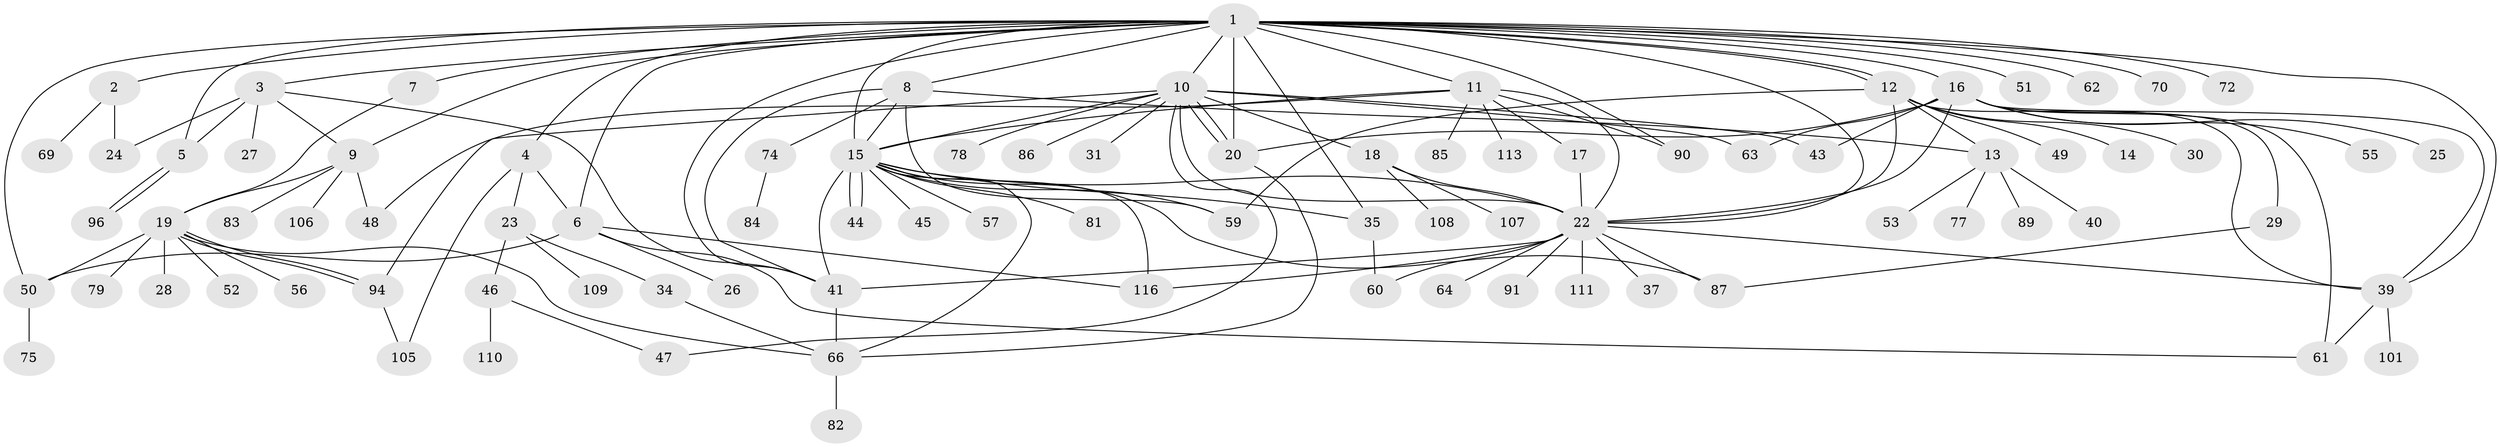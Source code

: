 // original degree distribution, {27: 0.008620689655172414, 3: 0.12931034482758622, 5: 0.04310344827586207, 4: 0.07758620689655173, 6: 0.04310344827586207, 2: 0.22413793103448276, 15: 0.008620689655172414, 8: 0.02586206896551724, 10: 0.008620689655172414, 1: 0.41379310344827586, 17: 0.017241379310344827}
// Generated by graph-tools (version 1.1) at 2025/41/03/06/25 10:41:50]
// undirected, 87 vertices, 139 edges
graph export_dot {
graph [start="1"]
  node [color=gray90,style=filled];
  1 [super="+42"];
  2;
  3 [super="+100"];
  4;
  5;
  6 [super="+71"];
  7;
  8 [super="+21"];
  9 [super="+97"];
  10 [super="+104"];
  11 [super="+36"];
  12 [super="+95"];
  13 [super="+33"];
  14;
  15 [super="+32"];
  16 [super="+103"];
  17;
  18 [super="+67"];
  19 [super="+58"];
  20 [super="+112"];
  22 [super="+65"];
  23 [super="+38"];
  24;
  25;
  26;
  27;
  28;
  29;
  30;
  31;
  34 [super="+80"];
  35;
  37;
  39 [super="+98"];
  40;
  41 [super="+93"];
  43;
  44;
  45;
  46;
  47 [super="+54"];
  48;
  49;
  50 [super="+102"];
  51;
  52;
  53;
  55;
  56;
  57;
  59;
  60 [super="+73"];
  61 [super="+68"];
  62;
  63;
  64;
  66 [super="+76"];
  69;
  70;
  72;
  74;
  75 [super="+92"];
  77;
  78 [super="+88"];
  79;
  81 [super="+115"];
  82;
  83;
  84;
  85;
  86;
  87 [super="+99"];
  89;
  90;
  91;
  94;
  96;
  101;
  105;
  106;
  107;
  108;
  109 [super="+114"];
  110;
  111;
  113;
  116;
  1 -- 2;
  1 -- 3;
  1 -- 4;
  1 -- 5;
  1 -- 6 [weight=2];
  1 -- 7;
  1 -- 8;
  1 -- 10;
  1 -- 11;
  1 -- 12;
  1 -- 12;
  1 -- 16 [weight=2];
  1 -- 22;
  1 -- 35;
  1 -- 39;
  1 -- 41;
  1 -- 50;
  1 -- 51;
  1 -- 62;
  1 -- 70;
  1 -- 72;
  1 -- 90;
  1 -- 9;
  1 -- 15;
  1 -- 20;
  2 -- 24;
  2 -- 69;
  3 -- 5;
  3 -- 9;
  3 -- 27;
  3 -- 24;
  3 -- 41;
  4 -- 6;
  4 -- 23;
  4 -- 105;
  5 -- 96;
  5 -- 96;
  6 -- 26;
  6 -- 61;
  6 -- 116;
  6 -- 50;
  7 -- 19;
  8 -- 59;
  8 -- 74;
  8 -- 13;
  8 -- 41;
  8 -- 15;
  9 -- 19;
  9 -- 48;
  9 -- 83;
  9 -- 106;
  10 -- 15;
  10 -- 18;
  10 -- 20;
  10 -- 20;
  10 -- 22 [weight=2];
  10 -- 31;
  10 -- 43;
  10 -- 47;
  10 -- 63;
  10 -- 78;
  10 -- 86;
  10 -- 94;
  11 -- 15;
  11 -- 17;
  11 -- 22;
  11 -- 48;
  11 -- 90;
  11 -- 113;
  11 -- 85;
  12 -- 13;
  12 -- 14;
  12 -- 22;
  12 -- 30;
  12 -- 39;
  12 -- 49;
  12 -- 59;
  13 -- 77;
  13 -- 53;
  13 -- 89;
  13 -- 40;
  15 -- 22;
  15 -- 35;
  15 -- 44;
  15 -- 44;
  15 -- 45;
  15 -- 57;
  15 -- 59;
  15 -- 81;
  15 -- 87;
  15 -- 116;
  15 -- 41;
  15 -- 66;
  16 -- 25;
  16 -- 29;
  16 -- 43;
  16 -- 55;
  16 -- 63 [weight=2];
  16 -- 20;
  16 -- 61;
  16 -- 39;
  16 -- 22;
  17 -- 22;
  18 -- 22;
  18 -- 108;
  18 -- 107;
  19 -- 28;
  19 -- 52;
  19 -- 56;
  19 -- 66;
  19 -- 94;
  19 -- 94;
  19 -- 50;
  19 -- 79;
  20 -- 66;
  22 -- 37;
  22 -- 39;
  22 -- 60;
  22 -- 64;
  22 -- 87;
  22 -- 91;
  22 -- 111;
  22 -- 116;
  22 -- 41;
  23 -- 34;
  23 -- 46;
  23 -- 109;
  29 -- 87;
  34 -- 66;
  35 -- 60;
  39 -- 61;
  39 -- 101;
  41 -- 66;
  46 -- 47;
  46 -- 110;
  50 -- 75;
  66 -- 82;
  74 -- 84;
  94 -- 105;
}
